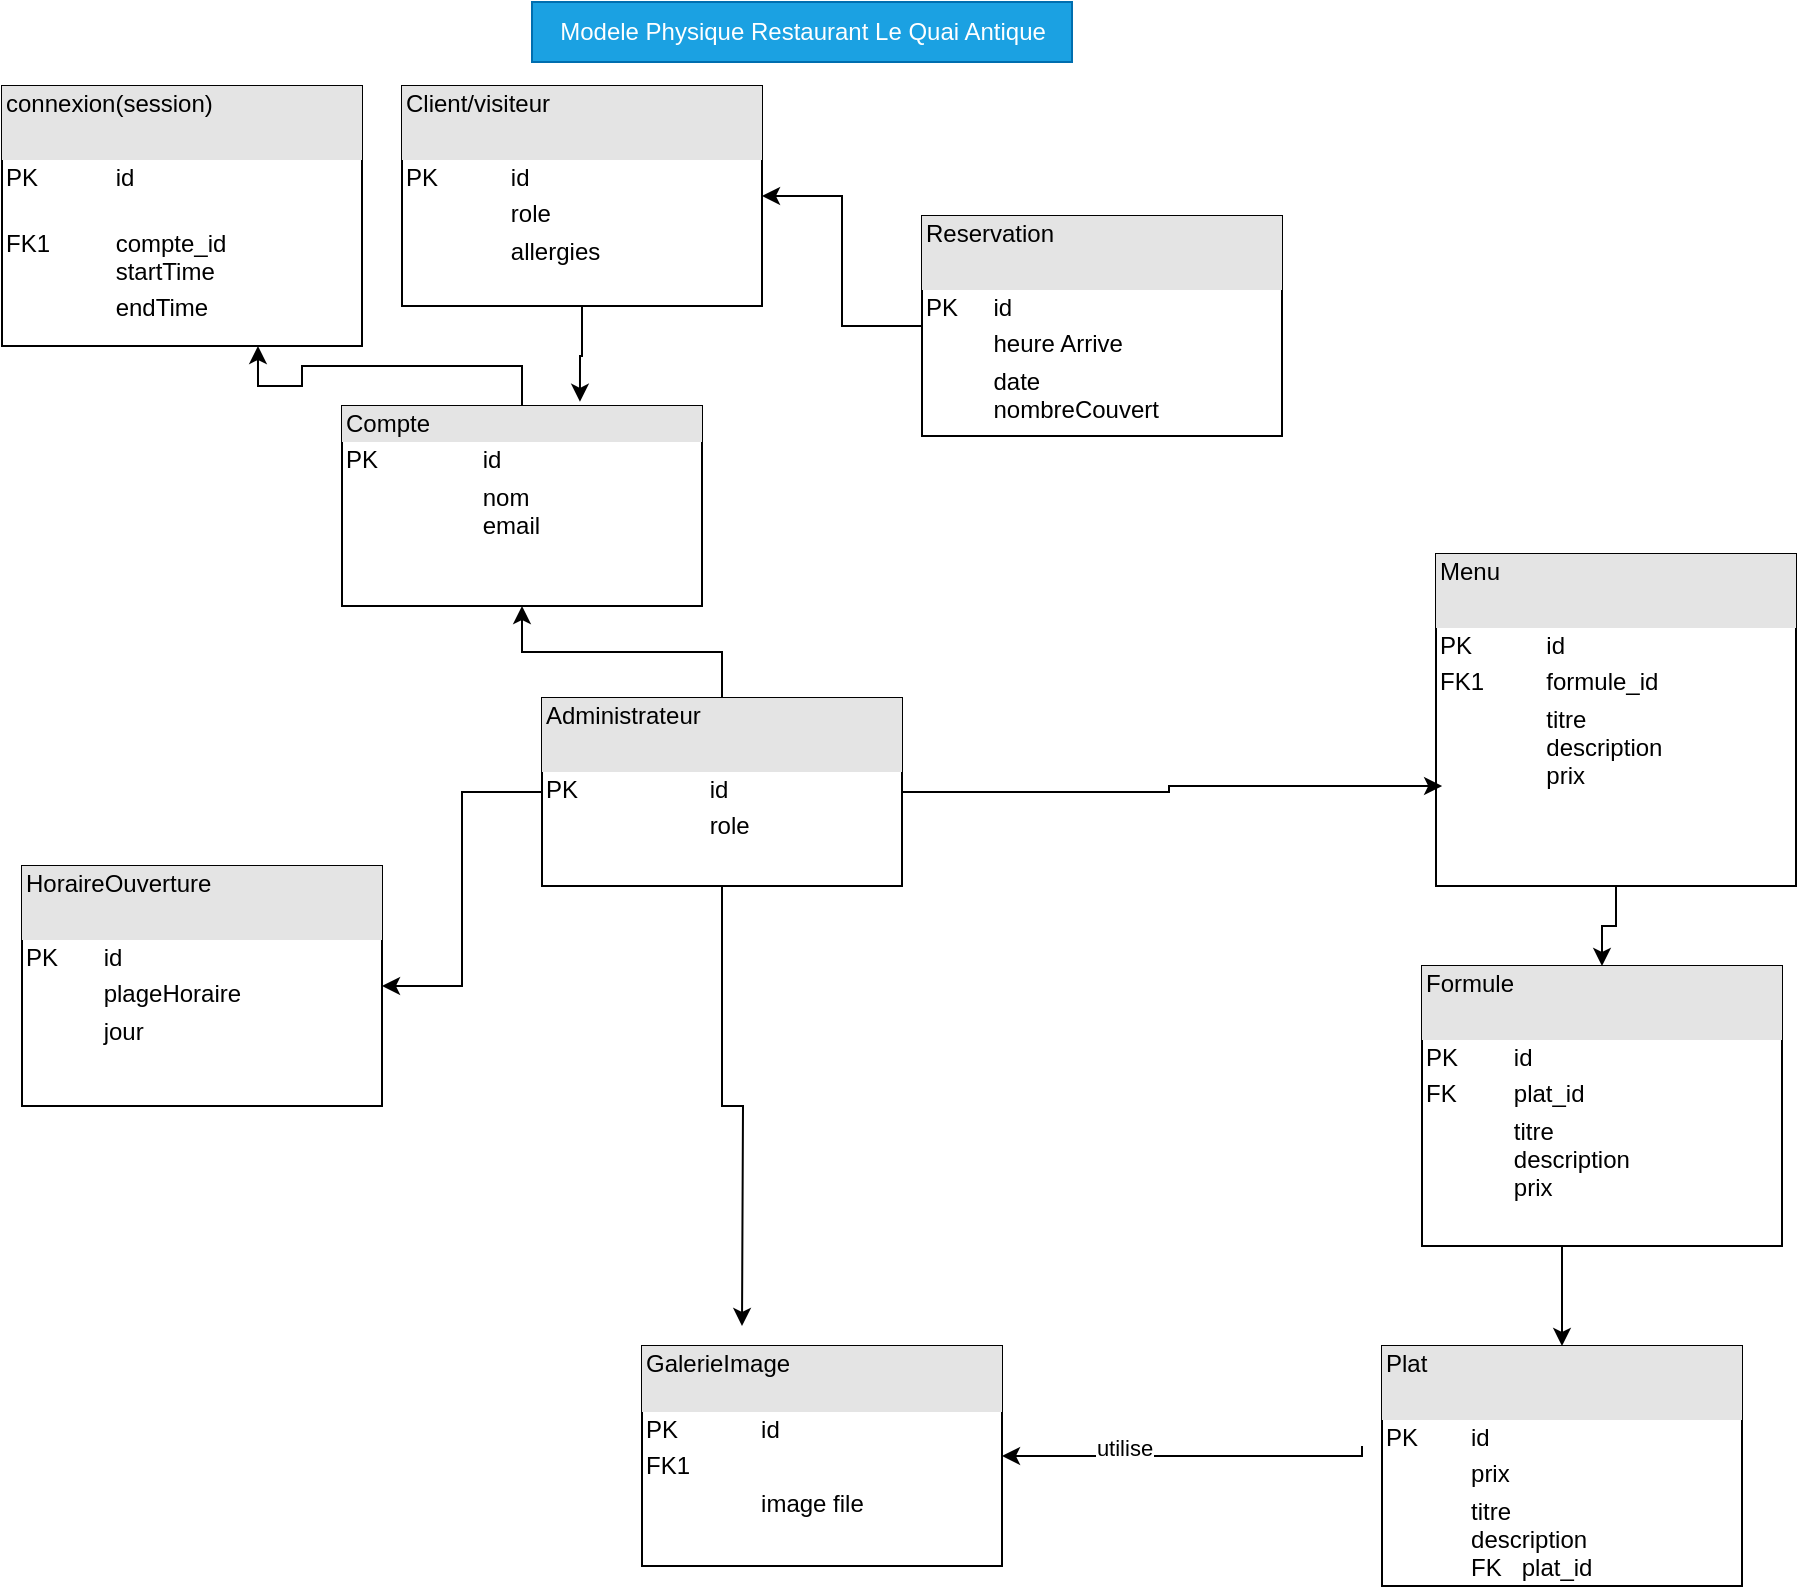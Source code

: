 <mxfile version="21.3.2" type="device">
  <diagram name="Page-1" id="3PvCwyi2FQkwBTNJMTe-">
    <mxGraphModel dx="880" dy="1613" grid="1" gridSize="10" guides="1" tooltips="1" connect="1" arrows="1" fold="1" page="1" pageScale="1" pageWidth="1654" pageHeight="1169" math="0" shadow="0">
      <root>
        <mxCell id="0" />
        <mxCell id="1" parent="0" />
        <mxCell id="S1VyMHZZ1vUJl9vGooQP-1" style="edgeStyle=orthogonalEdgeStyle;rounded=0;orthogonalLoop=1;jettySize=auto;html=1;" parent="1" source="WA78XCT6k4uEK9SV-Szz-1" target="WA78XCT6k4uEK9SV-Szz-14" edge="1">
          <mxGeometry relative="1" as="geometry" />
        </mxCell>
        <mxCell id="WA78XCT6k4uEK9SV-Szz-1" value="&lt;div style=&quot;box-sizing:border-box;width:100%;background:#e4e4e4;padding:2px;&quot;&gt;Menu&lt;/div&gt;&lt;div style=&quot;box-sizing:border-box;width:100%;background:#e4e4e4;padding:2px;&quot;&gt;&lt;br&gt;&lt;/div&gt;&lt;table style=&quot;width:100%;font-size:1em;&quot; cellpadding=&quot;2&quot; cellspacing=&quot;0&quot;&gt;&lt;tbody&gt;&lt;tr&gt;&lt;td&gt;PK&lt;/td&gt;&lt;td&gt;id&lt;/td&gt;&lt;/tr&gt;&lt;tr&gt;&lt;td&gt;FK1&lt;/td&gt;&lt;td&gt;formule_id&lt;/td&gt;&lt;/tr&gt;&lt;tr&gt;&lt;td&gt;&lt;/td&gt;&lt;td&gt;titre&lt;br&gt;description&lt;br&gt;prix&lt;br&gt;&lt;br&gt;&lt;/td&gt;&lt;/tr&gt;&lt;/tbody&gt;&lt;/table&gt;" style="verticalAlign=top;align=left;overflow=fill;html=1;whiteSpace=wrap;" parent="1" vertex="1">
          <mxGeometry x="737" y="274" width="180" height="166" as="geometry" />
        </mxCell>
        <mxCell id="WA78XCT6k4uEK9SV-Szz-21" value="" style="edgeStyle=orthogonalEdgeStyle;rounded=0;orthogonalLoop=1;jettySize=auto;html=1;" parent="1" source="WA78XCT6k4uEK9SV-Szz-7" edge="1">
          <mxGeometry relative="1" as="geometry">
            <mxPoint x="390" y="660" as="targetPoint" />
          </mxGeometry>
        </mxCell>
        <mxCell id="WA78XCT6k4uEK9SV-Szz-25" value="" style="edgeStyle=orthogonalEdgeStyle;rounded=0;orthogonalLoop=1;jettySize=auto;html=1;" parent="1" source="WA78XCT6k4uEK9SV-Szz-7" target="WA78XCT6k4uEK9SV-Szz-13" edge="1">
          <mxGeometry relative="1" as="geometry">
            <mxPoint x="220" y="347" as="targetPoint" />
          </mxGeometry>
        </mxCell>
        <mxCell id="WA78XCT6k4uEK9SV-Szz-38" value="" style="edgeStyle=orthogonalEdgeStyle;rounded=0;orthogonalLoop=1;jettySize=auto;html=1;" parent="1" source="WA78XCT6k4uEK9SV-Szz-7" target="WA78XCT6k4uEK9SV-Szz-36" edge="1">
          <mxGeometry relative="1" as="geometry" />
        </mxCell>
        <mxCell id="WA78XCT6k4uEK9SV-Szz-42" value="" style="edgeStyle=orthogonalEdgeStyle;rounded=0;orthogonalLoop=1;jettySize=auto;html=1;entryX=0.017;entryY=0.699;entryDx=0;entryDy=0;entryPerimeter=0;" parent="1" source="WA78XCT6k4uEK9SV-Szz-7" target="WA78XCT6k4uEK9SV-Szz-1" edge="1">
          <mxGeometry relative="1" as="geometry">
            <mxPoint x="580" y="393" as="targetPoint" />
          </mxGeometry>
        </mxCell>
        <mxCell id="WA78XCT6k4uEK9SV-Szz-7" value="&lt;div style=&quot;box-sizing:border-box;width:100%;background:#e4e4e4;padding:2px;&quot;&gt;Administrateur&lt;/div&gt;&lt;div style=&quot;box-sizing:border-box;width:100%;background:#e4e4e4;padding:2px;&quot;&gt;&lt;br&gt;&lt;/div&gt;&lt;table style=&quot;width:100%;font-size:1em;&quot; cellpadding=&quot;2&quot; cellspacing=&quot;0&quot;&gt;&lt;tbody&gt;&lt;tr&gt;&lt;td&gt;PK&lt;/td&gt;&lt;td&gt;id&amp;nbsp;&lt;/td&gt;&lt;/tr&gt;&lt;tr&gt;&lt;td&gt;&lt;br&gt;&lt;/td&gt;&lt;td&gt;role&lt;/td&gt;&lt;/tr&gt;&lt;tr&gt;&lt;td&gt;&lt;/td&gt;&lt;td&gt;&lt;br&gt;&lt;/td&gt;&lt;/tr&gt;&lt;/tbody&gt;&lt;/table&gt;" style="verticalAlign=top;align=left;overflow=fill;html=1;whiteSpace=wrap;" parent="1" vertex="1">
          <mxGeometry x="290" y="346" width="180" height="94" as="geometry" />
        </mxCell>
        <mxCell id="WA78XCT6k4uEK9SV-Szz-28" value="" style="edgeStyle=orthogonalEdgeStyle;rounded=0;orthogonalLoop=1;jettySize=auto;html=1;" parent="1" source="WA78XCT6k4uEK9SV-Szz-8" target="WA78XCT6k4uEK9SV-Szz-9" edge="1">
          <mxGeometry relative="1" as="geometry" />
        </mxCell>
        <mxCell id="WA78XCT6k4uEK9SV-Szz-8" value="&lt;div style=&quot;box-sizing:border-box;width:100%;background:#e4e4e4;padding:2px;&quot;&gt;Reservation&lt;/div&gt;&lt;div style=&quot;box-sizing:border-box;width:100%;background:#e4e4e4;padding:2px;&quot;&gt;&lt;br&gt;&lt;/div&gt;&lt;table style=&quot;width:100%;font-size:1em;&quot; cellpadding=&quot;2&quot; cellspacing=&quot;0&quot;&gt;&lt;tbody&gt;&lt;tr&gt;&lt;td&gt;PK&lt;/td&gt;&lt;td&gt;id&lt;/td&gt;&lt;/tr&gt;&lt;tr&gt;&lt;td&gt;&lt;br&gt;&lt;/td&gt;&lt;td&gt;heure Arrive&amp;nbsp;&lt;/td&gt;&lt;/tr&gt;&lt;tr&gt;&lt;td&gt;&lt;/td&gt;&lt;td&gt;date&lt;br&gt;nombreCouvert&lt;br&gt;&lt;br&gt;&lt;br&gt;&lt;/td&gt;&lt;/tr&gt;&lt;/tbody&gt;&lt;/table&gt;" style="verticalAlign=top;align=left;overflow=fill;html=1;whiteSpace=wrap;" parent="1" vertex="1">
          <mxGeometry x="480" y="105" width="180" height="110" as="geometry" />
        </mxCell>
        <mxCell id="WA78XCT6k4uEK9SV-Szz-35" value="" style="edgeStyle=orthogonalEdgeStyle;rounded=0;orthogonalLoop=1;jettySize=auto;html=1;entryX=0.661;entryY=-0.021;entryDx=0;entryDy=0;entryPerimeter=0;" parent="1" source="WA78XCT6k4uEK9SV-Szz-9" target="WA78XCT6k4uEK9SV-Szz-36" edge="1">
          <mxGeometry relative="1" as="geometry">
            <mxPoint x="310" y="210" as="targetPoint" />
          </mxGeometry>
        </mxCell>
        <mxCell id="WA78XCT6k4uEK9SV-Szz-9" value="&lt;div style=&quot;box-sizing:border-box;width:100%;background:#e4e4e4;padding:2px;&quot;&gt;Client/visiteur&lt;/div&gt;&lt;div style=&quot;box-sizing:border-box;width:100%;background:#e4e4e4;padding:2px;&quot;&gt;&lt;br&gt;&lt;/div&gt;&lt;table style=&quot;width:100%;font-size:1em;&quot; cellpadding=&quot;2&quot; cellspacing=&quot;0&quot;&gt;&lt;tbody&gt;&lt;tr&gt;&lt;td&gt;PK&lt;/td&gt;&lt;td&gt;id&lt;/td&gt;&lt;/tr&gt;&lt;tr&gt;&lt;td&gt;&lt;br&gt;&lt;/td&gt;&lt;td&gt;role&lt;/td&gt;&lt;/tr&gt;&lt;tr&gt;&lt;td&gt;&lt;/td&gt;&lt;td&gt;allergies&lt;br&gt;&lt;br&gt;&lt;br&gt;&lt;/td&gt;&lt;/tr&gt;&lt;/tbody&gt;&lt;/table&gt;" style="verticalAlign=top;align=left;overflow=fill;html=1;whiteSpace=wrap;" parent="1" vertex="1">
          <mxGeometry x="220" y="40" width="180" height="110" as="geometry" />
        </mxCell>
        <mxCell id="WA78XCT6k4uEK9SV-Szz-10" value="&lt;div style=&quot;box-sizing:border-box;width:100%;background:#e4e4e4;padding:2px;&quot;&gt;connexion(session)&lt;/div&gt;&lt;div style=&quot;box-sizing:border-box;width:100%;background:#e4e4e4;padding:2px;&quot;&gt;&lt;br&gt;&lt;/div&gt;&lt;table style=&quot;width:100%;font-size:1em;&quot; cellpadding=&quot;2&quot; cellspacing=&quot;0&quot;&gt;&lt;tbody&gt;&lt;tr&gt;&lt;td&gt;PK&lt;/td&gt;&lt;td&gt;id&lt;/td&gt;&lt;/tr&gt;&lt;tr&gt;&lt;td&gt;FK1&lt;/td&gt;&lt;td&gt;&lt;br&gt;compte_id&lt;br style=&quot;border-color: var(--border-color);&quot;&gt;startTime&lt;/td&gt;&lt;/tr&gt;&lt;tr&gt;&lt;td&gt;&lt;/td&gt;&lt;td&gt;endTime&lt;br&gt;&lt;br&gt;&lt;br&gt;&lt;/td&gt;&lt;/tr&gt;&lt;/tbody&gt;&lt;/table&gt;" style="verticalAlign=top;align=left;overflow=fill;html=1;whiteSpace=wrap;" parent="1" vertex="1">
          <mxGeometry x="20" y="40" width="180" height="130" as="geometry" />
        </mxCell>
        <mxCell id="WA78XCT6k4uEK9SV-Szz-11" value="&lt;div style=&quot;box-sizing:border-box;width:100%;background:#e4e4e4;padding:2px;&quot;&gt;GalerieImage&lt;br&gt;&lt;br&gt;&lt;/div&gt;&lt;table style=&quot;width:100%;font-size:1em;&quot; cellpadding=&quot;2&quot; cellspacing=&quot;0&quot;&gt;&lt;tbody&gt;&lt;tr&gt;&lt;td&gt;PK&lt;/td&gt;&lt;td&gt;id&lt;/td&gt;&lt;/tr&gt;&lt;tr&gt;&lt;td&gt;FK1&lt;/td&gt;&lt;td&gt;&lt;br&gt;&lt;/td&gt;&lt;/tr&gt;&lt;tr&gt;&lt;td&gt;&lt;/td&gt;&lt;td&gt;image file&lt;br&gt;&lt;br&gt;&lt;/td&gt;&lt;/tr&gt;&lt;/tbody&gt;&lt;/table&gt;" style="verticalAlign=top;align=left;overflow=fill;html=1;whiteSpace=wrap;" parent="1" vertex="1">
          <mxGeometry x="340" y="670" width="180" height="110" as="geometry" />
        </mxCell>
        <mxCell id="WA78XCT6k4uEK9SV-Szz-13" value="&lt;div style=&quot;box-sizing:border-box;width:100%;background:#e4e4e4;padding:2px;&quot;&gt;HoraireOuverture&lt;/div&gt;&lt;div style=&quot;box-sizing:border-box;width:100%;background:#e4e4e4;padding:2px;&quot;&gt;&lt;br&gt;&lt;/div&gt;&lt;table style=&quot;width:100%;font-size:1em;&quot; cellpadding=&quot;2&quot; cellspacing=&quot;0&quot;&gt;&lt;tbody&gt;&lt;tr&gt;&lt;td&gt;PK&lt;/td&gt;&lt;td&gt;id&lt;/td&gt;&lt;/tr&gt;&lt;tr&gt;&lt;td&gt;&lt;br&gt;&lt;/td&gt;&lt;td&gt;plageHoraire&lt;/td&gt;&lt;/tr&gt;&lt;tr&gt;&lt;td&gt;&lt;/td&gt;&lt;td&gt;jour&lt;br&gt;&lt;br&gt;&lt;br&gt;&lt;br&gt;&lt;/td&gt;&lt;/tr&gt;&lt;/tbody&gt;&lt;/table&gt;" style="verticalAlign=top;align=left;overflow=fill;html=1;whiteSpace=wrap;" parent="1" vertex="1">
          <mxGeometry x="30" y="430" width="180" height="120" as="geometry" />
        </mxCell>
        <mxCell id="WA78XCT6k4uEK9SV-Szz-18" value="" style="edgeStyle=orthogonalEdgeStyle;rounded=0;orthogonalLoop=1;jettySize=auto;html=1;" parent="1" source="WA78XCT6k4uEK9SV-Szz-14" target="WA78XCT6k4uEK9SV-Szz-15" edge="1">
          <mxGeometry relative="1" as="geometry">
            <Array as="points">
              <mxPoint x="800" y="630" />
              <mxPoint x="800" y="630" />
            </Array>
          </mxGeometry>
        </mxCell>
        <mxCell id="WA78XCT6k4uEK9SV-Szz-14" value="&lt;div style=&quot;box-sizing:border-box;width:100%;background:#e4e4e4;padding:2px;&quot;&gt;Formule&lt;/div&gt;&lt;div style=&quot;box-sizing:border-box;width:100%;background:#e4e4e4;padding:2px;&quot;&gt;&lt;br&gt;&lt;/div&gt;&lt;table style=&quot;width:100%;font-size:1em;&quot; cellpadding=&quot;2&quot; cellspacing=&quot;0&quot;&gt;&lt;tbody&gt;&lt;tr&gt;&lt;td&gt;PK&lt;/td&gt;&lt;td&gt;id&lt;/td&gt;&lt;/tr&gt;&lt;tr&gt;&lt;td&gt;FK&lt;/td&gt;&lt;td&gt;plat_id&lt;/td&gt;&lt;/tr&gt;&lt;tr&gt;&lt;td&gt;&lt;/td&gt;&lt;td&gt;titre&lt;br&gt;description&lt;br&gt;prix&lt;br&gt;&lt;br&gt;&lt;/td&gt;&lt;/tr&gt;&lt;/tbody&gt;&lt;/table&gt;" style="verticalAlign=top;align=left;overflow=fill;html=1;whiteSpace=wrap;" parent="1" vertex="1">
          <mxGeometry x="730" y="480" width="180" height="140" as="geometry" />
        </mxCell>
        <mxCell id="WA78XCT6k4uEK9SV-Szz-15" value="&lt;div style=&quot;box-sizing:border-box;width:100%;background:#e4e4e4;padding:2px;&quot;&gt;Plat&lt;/div&gt;&lt;div style=&quot;box-sizing:border-box;width:100%;background:#e4e4e4;padding:2px;&quot;&gt;&lt;br&gt;&lt;/div&gt;&lt;table style=&quot;width:100%;font-size:1em;&quot; cellpadding=&quot;2&quot; cellspacing=&quot;0&quot;&gt;&lt;tbody&gt;&lt;tr&gt;&lt;td&gt;PK&lt;/td&gt;&lt;td&gt;id&lt;/td&gt;&lt;/tr&gt;&lt;tr&gt;&lt;td&gt;&lt;br&gt;&lt;/td&gt;&lt;td&gt;prix&lt;br&gt;&lt;/td&gt;&lt;/tr&gt;&lt;tr&gt;&lt;td&gt;&lt;/td&gt;&lt;td&gt;titre&lt;br&gt;description&lt;br&gt;FK&amp;nbsp; &amp;nbsp;plat_id&lt;br&gt;&lt;br&gt;&lt;/td&gt;&lt;/tr&gt;&lt;/tbody&gt;&lt;/table&gt;" style="verticalAlign=top;align=left;overflow=fill;html=1;whiteSpace=wrap;" parent="1" vertex="1">
          <mxGeometry x="710" y="670" width="180" height="120" as="geometry" />
        </mxCell>
        <mxCell id="WA78XCT6k4uEK9SV-Szz-40" value="" style="edgeStyle=orthogonalEdgeStyle;rounded=0;orthogonalLoop=1;jettySize=auto;html=1;entryX=0.711;entryY=1;entryDx=0;entryDy=0;entryPerimeter=0;" parent="1" source="WA78XCT6k4uEK9SV-Szz-36" target="WA78XCT6k4uEK9SV-Szz-10" edge="1">
          <mxGeometry relative="1" as="geometry">
            <mxPoint x="110" y="240" as="targetPoint" />
          </mxGeometry>
        </mxCell>
        <mxCell id="WA78XCT6k4uEK9SV-Szz-36" value="&lt;div style=&quot;box-sizing:border-box;width:100%;background:#e4e4e4;padding:2px;&quot;&gt;Compte&lt;/div&gt;&lt;table style=&quot;width:100%;font-size:1em;&quot; cellpadding=&quot;2&quot; cellspacing=&quot;0&quot;&gt;&lt;tbody&gt;&lt;tr&gt;&lt;td&gt;PK&lt;/td&gt;&lt;td&gt;id&amp;nbsp;&lt;/td&gt;&lt;/tr&gt;&lt;tr&gt;&lt;td&gt;&lt;br&gt;&lt;/td&gt;&lt;td&gt;nom&lt;br&gt;email&lt;br&gt;&lt;/td&gt;&lt;/tr&gt;&lt;tr&gt;&lt;td&gt;&lt;/td&gt;&lt;td&gt;&lt;br&gt;&lt;/td&gt;&lt;/tr&gt;&lt;/tbody&gt;&lt;/table&gt;" style="verticalAlign=top;align=left;overflow=fill;html=1;whiteSpace=wrap;" parent="1" vertex="1">
          <mxGeometry x="190" y="200" width="180" height="100" as="geometry" />
        </mxCell>
        <mxCell id="79xpqkncHHU6Kg2OyOVW-1" value="" style="edgeStyle=orthogonalEdgeStyle;rounded=0;orthogonalLoop=1;jettySize=auto;html=1;entryX=1;entryY=0.5;entryDx=0;entryDy=0;" parent="1" target="WA78XCT6k4uEK9SV-Szz-11" edge="1">
          <mxGeometry relative="1" as="geometry">
            <mxPoint x="590" y="797" as="targetPoint" />
            <mxPoint x="700" y="720" as="sourcePoint" />
            <Array as="points">
              <mxPoint x="700" y="725" />
            </Array>
          </mxGeometry>
        </mxCell>
        <mxCell id="79xpqkncHHU6Kg2OyOVW-2" value="utilise" style="edgeLabel;html=1;align=center;verticalAlign=middle;resizable=0;points=[];" parent="79xpqkncHHU6Kg2OyOVW-1" vertex="1" connectable="0">
          <mxGeometry x="0.341" y="-4" relative="1" as="geometry">
            <mxPoint as="offset" />
          </mxGeometry>
        </mxCell>
        <mxCell id="2z7QMhZR5IboaQ2qhzik-2" value="Modele Physique Restaurant Le Quai Antique" style="text;html=1;align=center;verticalAlign=middle;resizable=0;points=[];autosize=1;strokeColor=#006EAF;fillColor=#1ba1e2;fontColor=#ffffff;" vertex="1" parent="1">
          <mxGeometry x="285" y="-2" width="270" height="30" as="geometry" />
        </mxCell>
      </root>
    </mxGraphModel>
  </diagram>
</mxfile>
